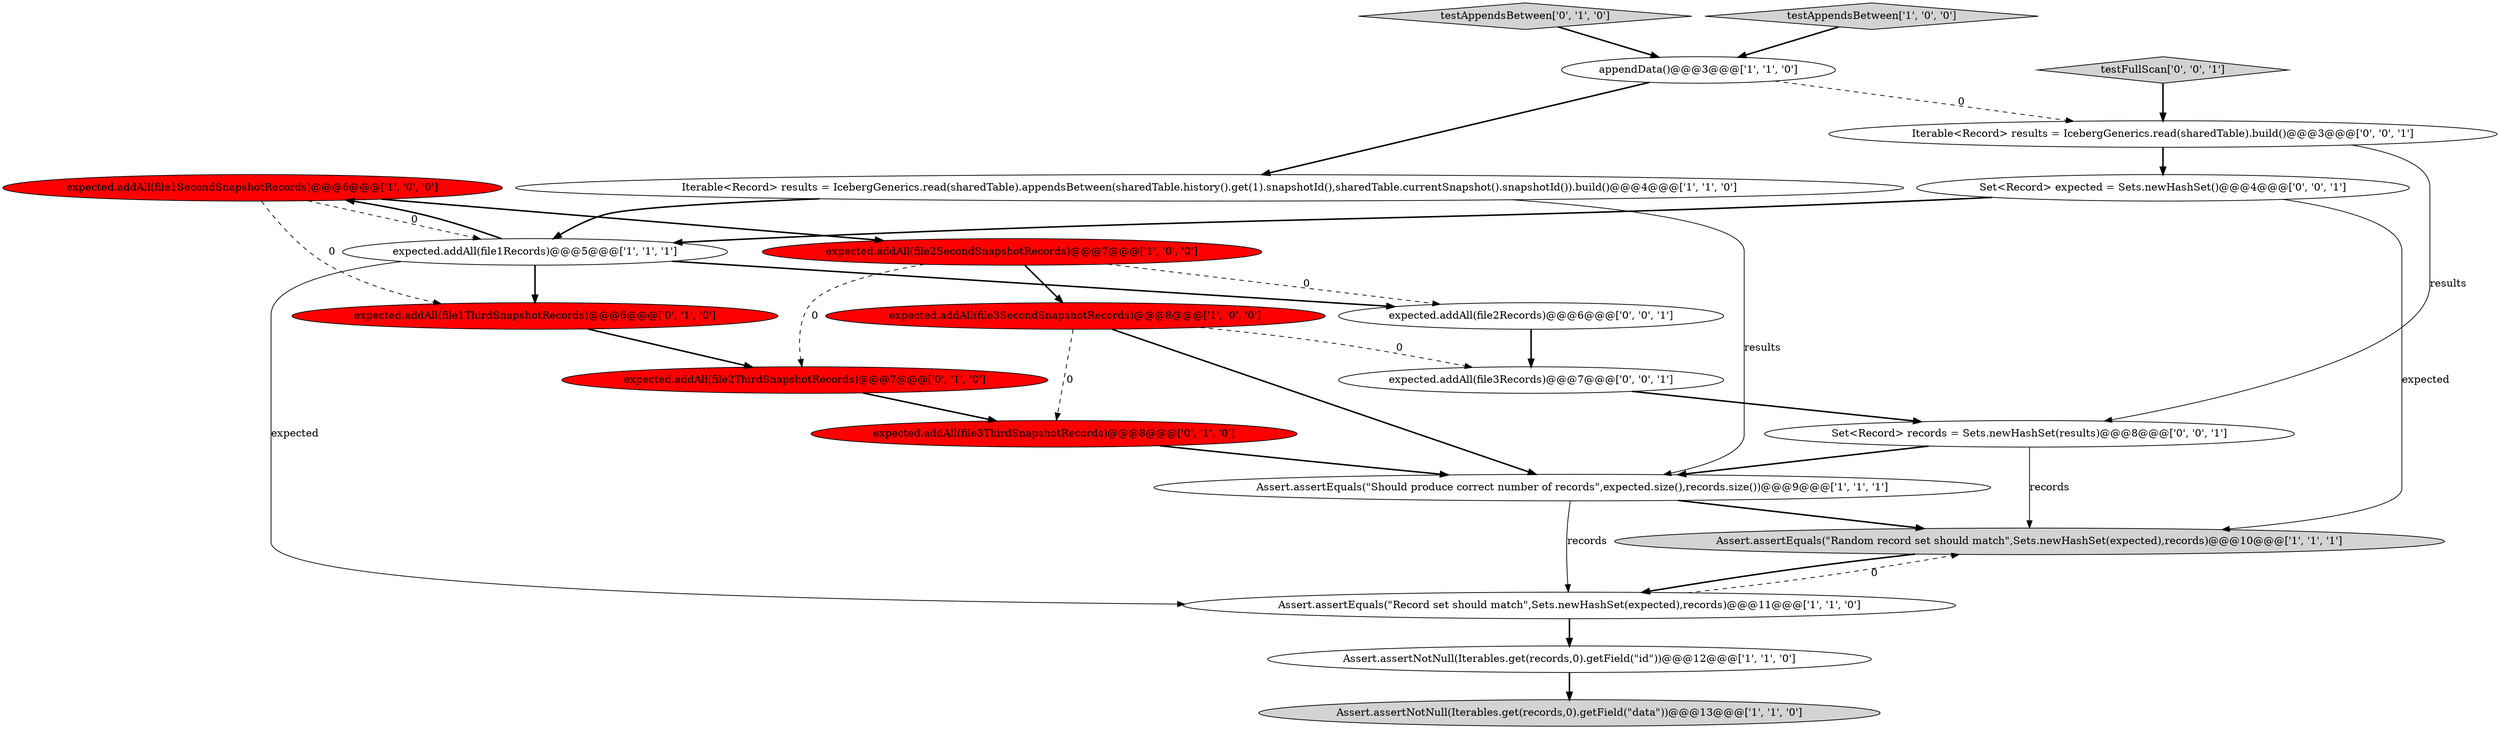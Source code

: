 digraph {
21 [style = filled, label = "expected.addAll(file2Records)@@@6@@@['0', '0', '1']", fillcolor = white, shape = ellipse image = "AAA0AAABBB3BBB"];
8 [style = filled, label = "Assert.assertEquals(\"Random record set should match\",Sets.newHashSet(expected),records)@@@10@@@['1', '1', '1']", fillcolor = lightgray, shape = ellipse image = "AAA0AAABBB1BBB"];
18 [style = filled, label = "testFullScan['0', '0', '1']", fillcolor = lightgray, shape = diamond image = "AAA0AAABBB3BBB"];
20 [style = filled, label = "Set<Record> records = Sets.newHashSet(results)@@@8@@@['0', '0', '1']", fillcolor = white, shape = ellipse image = "AAA0AAABBB3BBB"];
15 [style = filled, label = "testAppendsBetween['0', '1', '0']", fillcolor = lightgray, shape = diamond image = "AAA0AAABBB2BBB"];
14 [style = filled, label = "expected.addAll(file3ThirdSnapshotRecords)@@@8@@@['0', '1', '0']", fillcolor = red, shape = ellipse image = "AAA1AAABBB2BBB"];
16 [style = filled, label = "Set<Record> expected = Sets.newHashSet()@@@4@@@['0', '0', '1']", fillcolor = white, shape = ellipse image = "AAA0AAABBB3BBB"];
19 [style = filled, label = "Iterable<Record> results = IcebergGenerics.read(sharedTable).build()@@@3@@@['0', '0', '1']", fillcolor = white, shape = ellipse image = "AAA0AAABBB3BBB"];
5 [style = filled, label = "expected.addAll(file2SecondSnapshotRecords)@@@7@@@['1', '0', '0']", fillcolor = red, shape = ellipse image = "AAA1AAABBB1BBB"];
12 [style = filled, label = "expected.addAll(file2ThirdSnapshotRecords)@@@7@@@['0', '1', '0']", fillcolor = red, shape = ellipse image = "AAA1AAABBB2BBB"];
4 [style = filled, label = "testAppendsBetween['1', '0', '0']", fillcolor = lightgray, shape = diamond image = "AAA0AAABBB1BBB"];
3 [style = filled, label = "Assert.assertEquals(\"Should produce correct number of records\",expected.size(),records.size())@@@9@@@['1', '1', '1']", fillcolor = white, shape = ellipse image = "AAA0AAABBB1BBB"];
0 [style = filled, label = "Iterable<Record> results = IcebergGenerics.read(sharedTable).appendsBetween(sharedTable.history().get(1).snapshotId(),sharedTable.currentSnapshot().snapshotId()).build()@@@4@@@['1', '1', '0']", fillcolor = white, shape = ellipse image = "AAA0AAABBB1BBB"];
9 [style = filled, label = "expected.addAll(file1Records)@@@5@@@['1', '1', '1']", fillcolor = white, shape = ellipse image = "AAA0AAABBB1BBB"];
17 [style = filled, label = "expected.addAll(file3Records)@@@7@@@['0', '0', '1']", fillcolor = white, shape = ellipse image = "AAA0AAABBB3BBB"];
10 [style = filled, label = "expected.addAll(file3SecondSnapshotRecords)@@@8@@@['1', '0', '0']", fillcolor = red, shape = ellipse image = "AAA1AAABBB1BBB"];
2 [style = filled, label = "appendData()@@@3@@@['1', '1', '0']", fillcolor = white, shape = ellipse image = "AAA0AAABBB1BBB"];
13 [style = filled, label = "expected.addAll(file1ThirdSnapshotRecords)@@@6@@@['0', '1', '0']", fillcolor = red, shape = ellipse image = "AAA1AAABBB2BBB"];
1 [style = filled, label = "expected.addAll(file1SecondSnapshotRecords)@@@6@@@['1', '0', '0']", fillcolor = red, shape = ellipse image = "AAA1AAABBB1BBB"];
11 [style = filled, label = "Assert.assertNotNull(Iterables.get(records,0).getField(\"id\"))@@@12@@@['1', '1', '0']", fillcolor = white, shape = ellipse image = "AAA0AAABBB1BBB"];
7 [style = filled, label = "Assert.assertNotNull(Iterables.get(records,0).getField(\"data\"))@@@13@@@['1', '1', '0']", fillcolor = lightgray, shape = ellipse image = "AAA0AAABBB1BBB"];
6 [style = filled, label = "Assert.assertEquals(\"Record set should match\",Sets.newHashSet(expected),records)@@@11@@@['1', '1', '0']", fillcolor = white, shape = ellipse image = "AAA0AAABBB1BBB"];
1->5 [style = bold, label=""];
14->3 [style = bold, label=""];
5->10 [style = bold, label=""];
0->9 [style = bold, label=""];
15->2 [style = bold, label=""];
5->12 [style = dashed, label="0"];
2->19 [style = dashed, label="0"];
6->8 [style = dashed, label="0"];
20->8 [style = solid, label="records"];
18->19 [style = bold, label=""];
10->3 [style = bold, label=""];
19->20 [style = solid, label="results"];
1->9 [style = dashed, label="0"];
8->6 [style = bold, label=""];
20->3 [style = bold, label=""];
4->2 [style = bold, label=""];
0->3 [style = solid, label="results"];
19->16 [style = bold, label=""];
1->13 [style = dashed, label="0"];
2->0 [style = bold, label=""];
13->12 [style = bold, label=""];
16->8 [style = solid, label="expected"];
3->8 [style = bold, label=""];
6->11 [style = bold, label=""];
12->14 [style = bold, label=""];
9->21 [style = bold, label=""];
10->17 [style = dashed, label="0"];
5->21 [style = dashed, label="0"];
9->13 [style = bold, label=""];
9->6 [style = solid, label="expected"];
9->1 [style = bold, label=""];
21->17 [style = bold, label=""];
3->6 [style = solid, label="records"];
10->14 [style = dashed, label="0"];
16->9 [style = bold, label=""];
11->7 [style = bold, label=""];
17->20 [style = bold, label=""];
}
